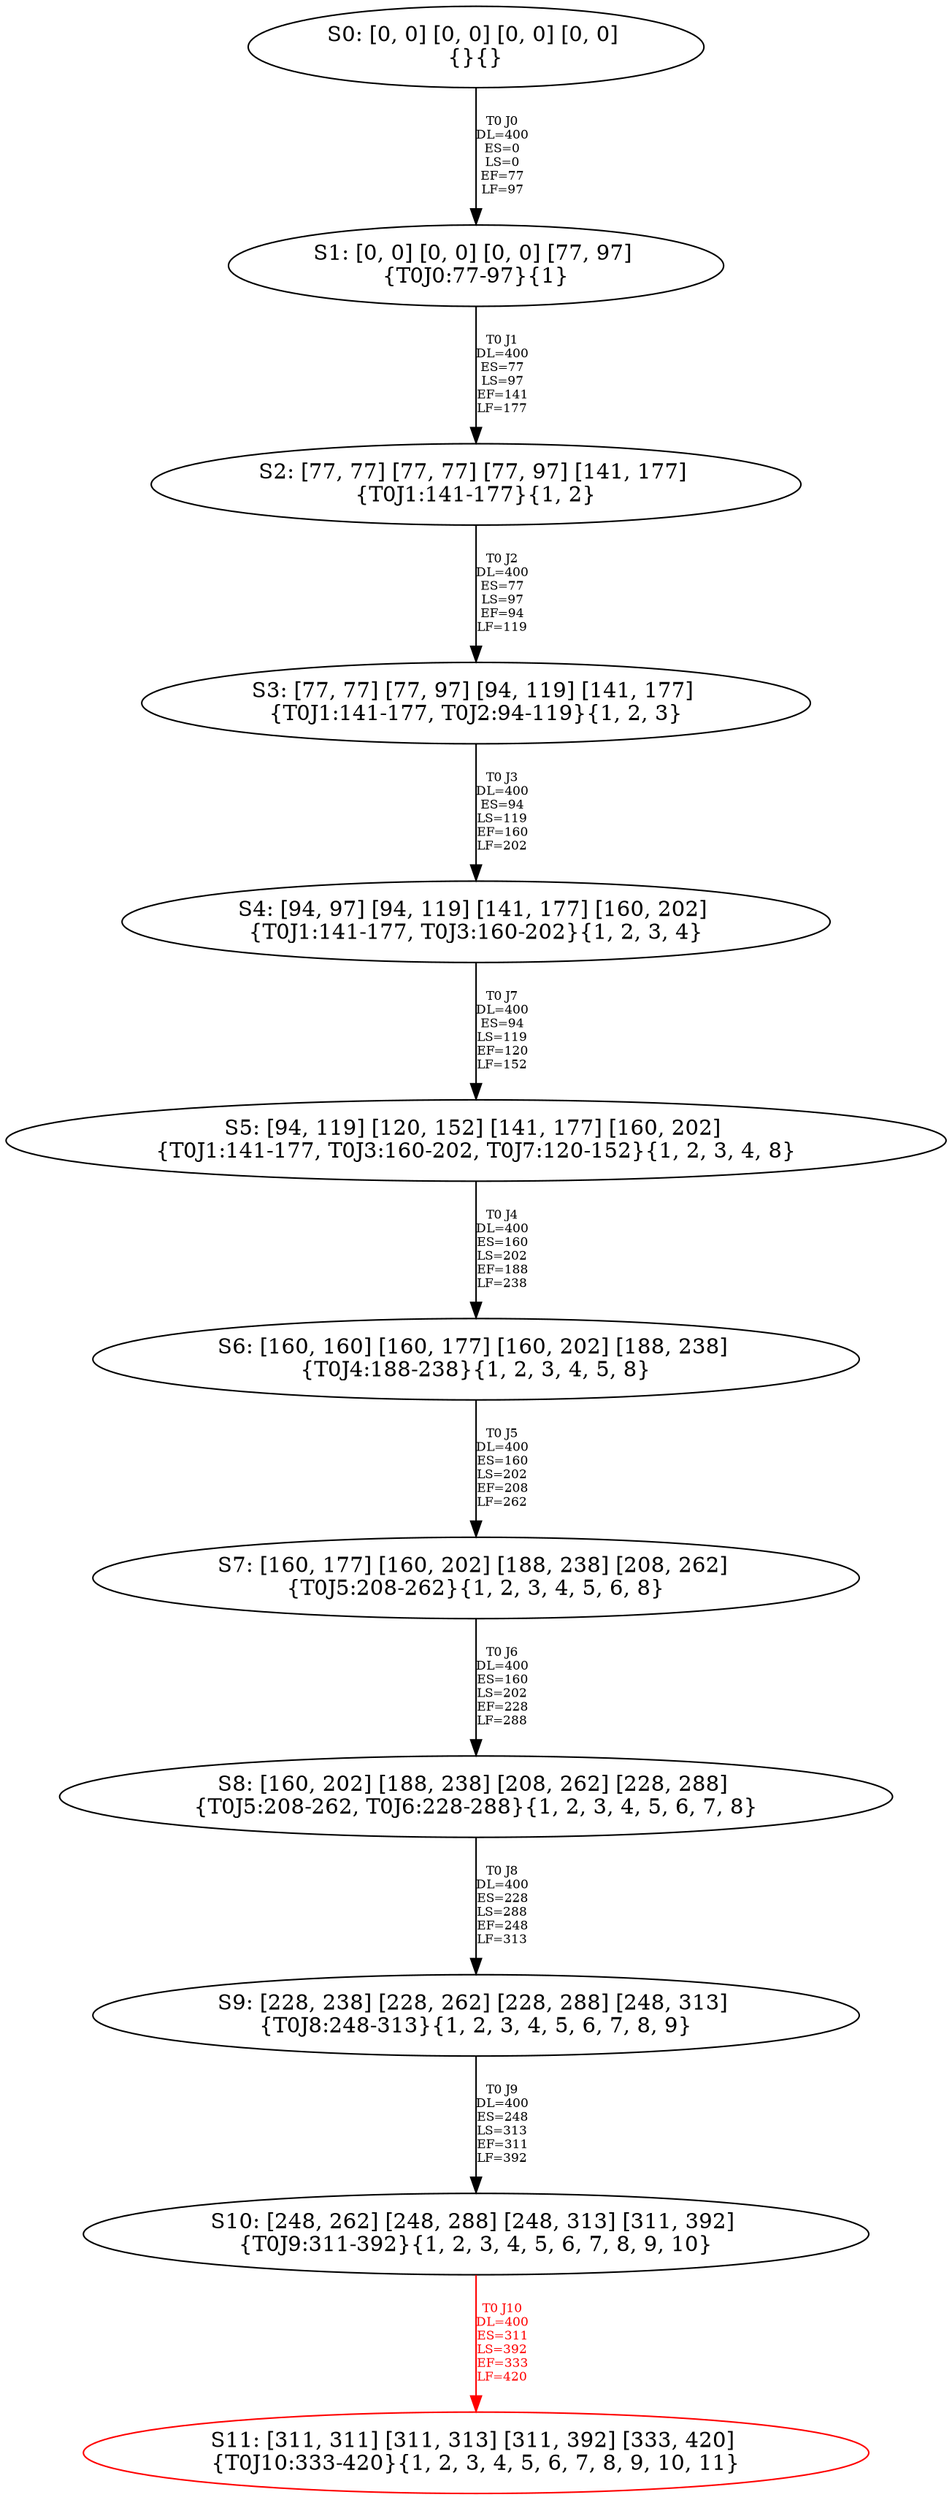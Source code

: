 digraph {
	S0[label="S0: [0, 0] [0, 0] [0, 0] [0, 0] \n{}{}"];
	S1[label="S1: [0, 0] [0, 0] [0, 0] [77, 97] \n{T0J0:77-97}{1}"];
	S2[label="S2: [77, 77] [77, 77] [77, 97] [141, 177] \n{T0J1:141-177}{1, 2}"];
	S3[label="S3: [77, 77] [77, 97] [94, 119] [141, 177] \n{T0J1:141-177, T0J2:94-119}{1, 2, 3}"];
	S4[label="S4: [94, 97] [94, 119] [141, 177] [160, 202] \n{T0J1:141-177, T0J3:160-202}{1, 2, 3, 4}"];
	S5[label="S5: [94, 119] [120, 152] [141, 177] [160, 202] \n{T0J1:141-177, T0J3:160-202, T0J7:120-152}{1, 2, 3, 4, 8}"];
	S6[label="S6: [160, 160] [160, 177] [160, 202] [188, 238] \n{T0J4:188-238}{1, 2, 3, 4, 5, 8}"];
	S7[label="S7: [160, 177] [160, 202] [188, 238] [208, 262] \n{T0J5:208-262}{1, 2, 3, 4, 5, 6, 8}"];
	S8[label="S8: [160, 202] [188, 238] [208, 262] [228, 288] \n{T0J5:208-262, T0J6:228-288}{1, 2, 3, 4, 5, 6, 7, 8}"];
	S9[label="S9: [228, 238] [228, 262] [228, 288] [248, 313] \n{T0J8:248-313}{1, 2, 3, 4, 5, 6, 7, 8, 9}"];
	S10[label="S10: [248, 262] [248, 288] [248, 313] [311, 392] \n{T0J9:311-392}{1, 2, 3, 4, 5, 6, 7, 8, 9, 10}"];
	S11[label="S11: [311, 311] [311, 313] [311, 392] [333, 420] \n{T0J10:333-420}{1, 2, 3, 4, 5, 6, 7, 8, 9, 10, 11}"];
	S0 -> S1[label="T0 J0\nDL=400\nES=0\nLS=0\nEF=77\nLF=97",fontsize=8];
	S1 -> S2[label="T0 J1\nDL=400\nES=77\nLS=97\nEF=141\nLF=177",fontsize=8];
	S2 -> S3[label="T0 J2\nDL=400\nES=77\nLS=97\nEF=94\nLF=119",fontsize=8];
	S3 -> S4[label="T0 J3\nDL=400\nES=94\nLS=119\nEF=160\nLF=202",fontsize=8];
	S4 -> S5[label="T0 J7\nDL=400\nES=94\nLS=119\nEF=120\nLF=152",fontsize=8];
	S5 -> S6[label="T0 J4\nDL=400\nES=160\nLS=202\nEF=188\nLF=238",fontsize=8];
	S6 -> S7[label="T0 J5\nDL=400\nES=160\nLS=202\nEF=208\nLF=262",fontsize=8];
	S7 -> S8[label="T0 J6\nDL=400\nES=160\nLS=202\nEF=228\nLF=288",fontsize=8];
	S8 -> S9[label="T0 J8\nDL=400\nES=228\nLS=288\nEF=248\nLF=313",fontsize=8];
	S9 -> S10[label="T0 J9\nDL=400\nES=248\nLS=313\nEF=311\nLF=392",fontsize=8];
	S10 -> S11[label="T0 J10\nDL=400\nES=311\nLS=392\nEF=333\nLF=420",color=Red,fontcolor=Red,fontsize=8];
S11[color=Red];
}
